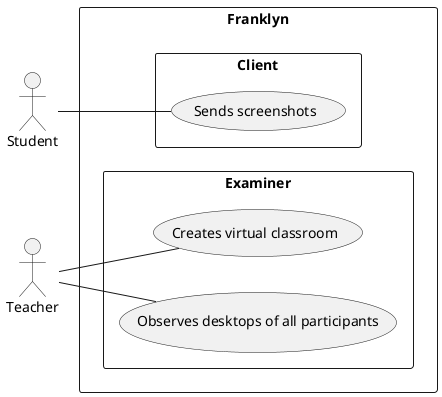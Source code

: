 @startuml

left to right direction

:Student: as student
:Teacher: as teacher



rectangle "Franklyn" {
    rectangle Client {
        usecase "Sends screenshots" as uc_sendsScreenshots
    }
    rectangle Examiner {
            usecase "Creates virtual classroom" as uc_createLobby
            usecase "Observes desktops of all participants" as uc_seeScreenshots
        }
}

student -- uc_sendsScreenshots
teacher -- uc_createLobby
teacher -- uc_seeScreenshots
@enduml
